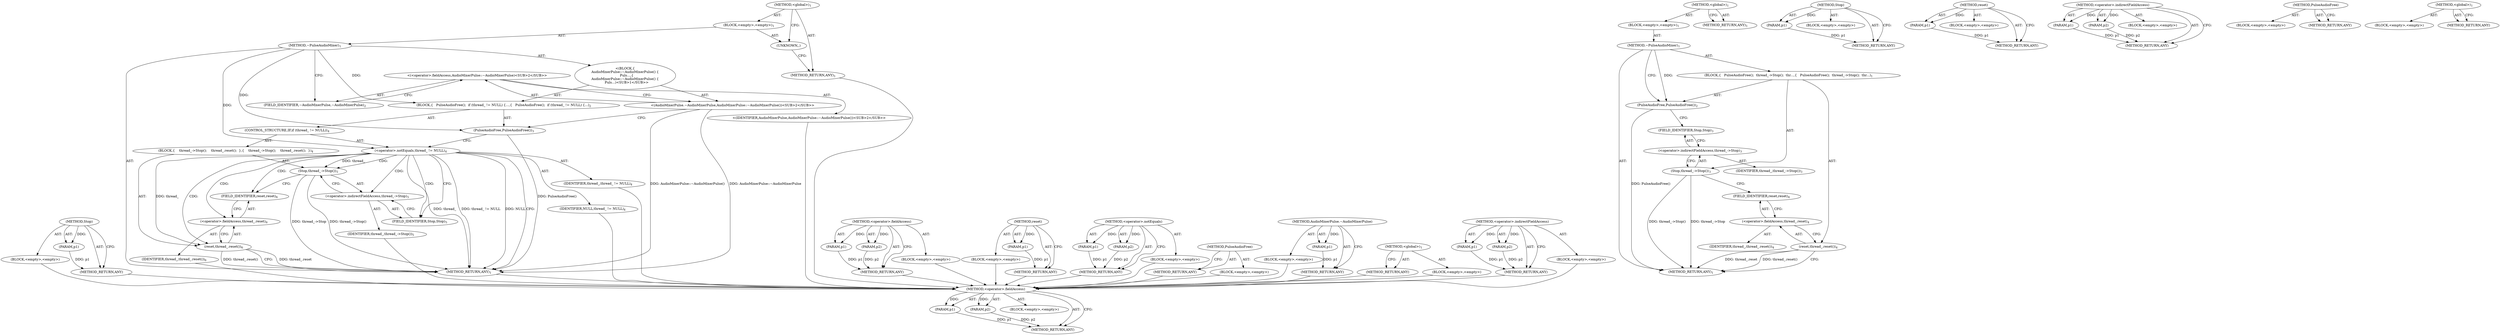 digraph "&lt;operator&gt;.indirectFieldAccess" {
vulnerable_50 [label=<(METHOD,&lt;operator&gt;.fieldAccess)>];
vulnerable_51 [label=<(PARAM,p1)>];
vulnerable_52 [label=<(PARAM,p2)>];
vulnerable_53 [label=<(BLOCK,&lt;empty&gt;,&lt;empty&gt;)>];
vulnerable_54 [label=<(METHOD_RETURN,ANY)>];
vulnerable_6 [label=<(METHOD,&lt;global&gt;)<SUB>1</SUB>>];
vulnerable_7 [label=<(BLOCK,&lt;empty&gt;,&lt;empty&gt;)<SUB>1</SUB>>];
vulnerable_8 [label=<(METHOD,~PulseAudioMixer)<SUB>1</SUB>>];
vulnerable_9 [label=<(BLOCK,{
   PulseAudioFree();
  thread_-&gt;Stop();
  thr...,{
   PulseAudioFree();
  thread_-&gt;Stop();
  thr...)<SUB>1</SUB>>];
vulnerable_10 [label=<(PulseAudioFree,PulseAudioFree())<SUB>2</SUB>>];
vulnerable_11 [label=<(Stop,thread_-&gt;Stop())<SUB>3</SUB>>];
vulnerable_12 [label=<(&lt;operator&gt;.indirectFieldAccess,thread_-&gt;Stop)<SUB>3</SUB>>];
vulnerable_13 [label=<(IDENTIFIER,thread_,thread_-&gt;Stop())<SUB>3</SUB>>];
vulnerable_14 [label=<(FIELD_IDENTIFIER,Stop,Stop)<SUB>3</SUB>>];
vulnerable_15 [label=<(reset,thread_.reset())<SUB>4</SUB>>];
vulnerable_16 [label=<(&lt;operator&gt;.fieldAccess,thread_.reset)<SUB>4</SUB>>];
vulnerable_17 [label=<(IDENTIFIER,thread_,thread_.reset())<SUB>4</SUB>>];
vulnerable_18 [label=<(FIELD_IDENTIFIER,reset,reset)<SUB>4</SUB>>];
vulnerable_19 [label=<(METHOD_RETURN,ANY)<SUB>1</SUB>>];
vulnerable_21 [label=<(METHOD_RETURN,ANY)<SUB>1</SUB>>];
vulnerable_37 [label=<(METHOD,Stop)>];
vulnerable_38 [label=<(PARAM,p1)>];
vulnerable_39 [label=<(BLOCK,&lt;empty&gt;,&lt;empty&gt;)>];
vulnerable_40 [label=<(METHOD_RETURN,ANY)>];
vulnerable_46 [label=<(METHOD,reset)>];
vulnerable_47 [label=<(PARAM,p1)>];
vulnerable_48 [label=<(BLOCK,&lt;empty&gt;,&lt;empty&gt;)>];
vulnerable_49 [label=<(METHOD_RETURN,ANY)>];
vulnerable_41 [label=<(METHOD,&lt;operator&gt;.indirectFieldAccess)>];
vulnerable_42 [label=<(PARAM,p1)>];
vulnerable_43 [label=<(PARAM,p2)>];
vulnerable_44 [label=<(BLOCK,&lt;empty&gt;,&lt;empty&gt;)>];
vulnerable_45 [label=<(METHOD_RETURN,ANY)>];
vulnerable_34 [label=<(METHOD,PulseAudioFree)>];
vulnerable_35 [label=<(BLOCK,&lt;empty&gt;,&lt;empty&gt;)>];
vulnerable_36 [label=<(METHOD_RETURN,ANY)>];
vulnerable_28 [label=<(METHOD,&lt;global&gt;)<SUB>1</SUB>>];
vulnerable_29 [label=<(BLOCK,&lt;empty&gt;,&lt;empty&gt;)>];
vulnerable_30 [label=<(METHOD_RETURN,ANY)>];
fixed_62 [label=<(METHOD,Stop)>];
fixed_63 [label=<(PARAM,p1)>];
fixed_64 [label=<(BLOCK,&lt;empty&gt;,&lt;empty&gt;)>];
fixed_65 [label=<(METHOD_RETURN,ANY)>];
fixed_6 [label=<(METHOD,&lt;global&gt;)<SUB>1</SUB>>];
fixed_7 [label=<(BLOCK,&lt;empty&gt;,&lt;empty&gt;)<SUB>1</SUB>>];
fixed_8 [label=<(METHOD,~PulseAudioMixer)<SUB>1</SUB>>];
fixed_9 [label="<(BLOCK,{
AudioMixerPulse::~AudioMixerPulse() {
   Puls...,{
AudioMixerPulse::~AudioMixerPulse() {
   Puls...)<SUB>1</SUB>>"];
fixed_10 [label="<(AudioMixerPulse.~AudioMixerPulse,AudioMixerPulse::~AudioMixerPulse())<SUB>2</SUB>>"];
fixed_11 [label="<(&lt;operator&gt;.fieldAccess,AudioMixerPulse::~AudioMixerPulse)<SUB>2</SUB>>"];
fixed_12 [label="<(IDENTIFIER,AudioMixerPulse,AudioMixerPulse::~AudioMixerPulse())<SUB>2</SUB>>"];
fixed_13 [label=<(FIELD_IDENTIFIER,~AudioMixerPulse,~AudioMixerPulse)<SUB>2</SUB>>];
fixed_14 [label=<(BLOCK,{
   PulseAudioFree();
  if (thread_ != NULL) {...,{
   PulseAudioFree();
  if (thread_ != NULL) {...)<SUB>2</SUB>>];
fixed_15 [label=<(PulseAudioFree,PulseAudioFree())<SUB>3</SUB>>];
fixed_16 [label=<(CONTROL_STRUCTURE,IF,if (thread_ != NULL))<SUB>4</SUB>>];
fixed_17 [label=<(&lt;operator&gt;.notEquals,thread_ != NULL)<SUB>4</SUB>>];
fixed_18 [label=<(IDENTIFIER,thread_,thread_ != NULL)<SUB>4</SUB>>];
fixed_19 [label=<(IDENTIFIER,NULL,thread_ != NULL)<SUB>4</SUB>>];
fixed_20 [label=<(BLOCK,{
    thread_-&gt;Stop();
    thread_.reset();
  },{
    thread_-&gt;Stop();
    thread_.reset();
  })<SUB>4</SUB>>];
fixed_21 [label=<(Stop,thread_-&gt;Stop())<SUB>5</SUB>>];
fixed_22 [label=<(&lt;operator&gt;.indirectFieldAccess,thread_-&gt;Stop)<SUB>5</SUB>>];
fixed_23 [label=<(IDENTIFIER,thread_,thread_-&gt;Stop())<SUB>5</SUB>>];
fixed_24 [label=<(FIELD_IDENTIFIER,Stop,Stop)<SUB>5</SUB>>];
fixed_25 [label=<(reset,thread_.reset())<SUB>6</SUB>>];
fixed_26 [label=<(&lt;operator&gt;.fieldAccess,thread_.reset)<SUB>6</SUB>>];
fixed_27 [label=<(IDENTIFIER,thread_,thread_.reset())<SUB>6</SUB>>];
fixed_28 [label=<(FIELD_IDENTIFIER,reset,reset)<SUB>6</SUB>>];
fixed_29 [label=<(METHOD_RETURN,ANY)<SUB>1</SUB>>];
fixed_31 [label=<(UNKNOWN,,)>];
fixed_32 [label=<(METHOD_RETURN,ANY)<SUB>1</SUB>>];
fixed_49 [label=<(METHOD,&lt;operator&gt;.fieldAccess)>];
fixed_50 [label=<(PARAM,p1)>];
fixed_51 [label=<(PARAM,p2)>];
fixed_52 [label=<(BLOCK,&lt;empty&gt;,&lt;empty&gt;)>];
fixed_53 [label=<(METHOD_RETURN,ANY)>];
fixed_71 [label=<(METHOD,reset)>];
fixed_72 [label=<(PARAM,p1)>];
fixed_73 [label=<(BLOCK,&lt;empty&gt;,&lt;empty&gt;)>];
fixed_74 [label=<(METHOD_RETURN,ANY)>];
fixed_57 [label=<(METHOD,&lt;operator&gt;.notEquals)>];
fixed_58 [label=<(PARAM,p1)>];
fixed_59 [label=<(PARAM,p2)>];
fixed_60 [label=<(BLOCK,&lt;empty&gt;,&lt;empty&gt;)>];
fixed_61 [label=<(METHOD_RETURN,ANY)>];
fixed_54 [label=<(METHOD,PulseAudioFree)>];
fixed_55 [label=<(BLOCK,&lt;empty&gt;,&lt;empty&gt;)>];
fixed_56 [label=<(METHOD_RETURN,ANY)>];
fixed_45 [label=<(METHOD,AudioMixerPulse.~AudioMixerPulse)>];
fixed_46 [label=<(PARAM,p1)>];
fixed_47 [label=<(BLOCK,&lt;empty&gt;,&lt;empty&gt;)>];
fixed_48 [label=<(METHOD_RETURN,ANY)>];
fixed_39 [label=<(METHOD,&lt;global&gt;)<SUB>1</SUB>>];
fixed_40 [label=<(BLOCK,&lt;empty&gt;,&lt;empty&gt;)>];
fixed_41 [label=<(METHOD_RETURN,ANY)>];
fixed_66 [label=<(METHOD,&lt;operator&gt;.indirectFieldAccess)>];
fixed_67 [label=<(PARAM,p1)>];
fixed_68 [label=<(PARAM,p2)>];
fixed_69 [label=<(BLOCK,&lt;empty&gt;,&lt;empty&gt;)>];
fixed_70 [label=<(METHOD_RETURN,ANY)>];
vulnerable_50 -> vulnerable_51  [key=0, label="AST: "];
vulnerable_50 -> vulnerable_51  [key=1, label="DDG: "];
vulnerable_50 -> vulnerable_53  [key=0, label="AST: "];
vulnerable_50 -> vulnerable_52  [key=0, label="AST: "];
vulnerable_50 -> vulnerable_52  [key=1, label="DDG: "];
vulnerable_50 -> vulnerable_54  [key=0, label="AST: "];
vulnerable_50 -> vulnerable_54  [key=1, label="CFG: "];
vulnerable_51 -> vulnerable_54  [key=0, label="DDG: p1"];
vulnerable_52 -> vulnerable_54  [key=0, label="DDG: p2"];
vulnerable_6 -> vulnerable_7  [key=0, label="AST: "];
vulnerable_6 -> vulnerable_21  [key=0, label="AST: "];
vulnerable_6 -> vulnerable_21  [key=1, label="CFG: "];
vulnerable_7 -> vulnerable_8  [key=0, label="AST: "];
vulnerable_8 -> vulnerable_9  [key=0, label="AST: "];
vulnerable_8 -> vulnerable_19  [key=0, label="AST: "];
vulnerable_8 -> vulnerable_10  [key=0, label="CFG: "];
vulnerable_8 -> vulnerable_10  [key=1, label="DDG: "];
vulnerable_9 -> vulnerable_10  [key=0, label="AST: "];
vulnerable_9 -> vulnerable_11  [key=0, label="AST: "];
vulnerable_9 -> vulnerable_15  [key=0, label="AST: "];
vulnerable_10 -> vulnerable_14  [key=0, label="CFG: "];
vulnerable_10 -> vulnerable_19  [key=0, label="DDG: PulseAudioFree()"];
vulnerable_11 -> vulnerable_12  [key=0, label="AST: "];
vulnerable_11 -> vulnerable_18  [key=0, label="CFG: "];
vulnerable_11 -> vulnerable_19  [key=0, label="DDG: thread_-&gt;Stop"];
vulnerable_11 -> vulnerable_19  [key=1, label="DDG: thread_-&gt;Stop()"];
vulnerable_12 -> vulnerable_13  [key=0, label="AST: "];
vulnerable_12 -> vulnerable_14  [key=0, label="AST: "];
vulnerable_12 -> vulnerable_11  [key=0, label="CFG: "];
vulnerable_14 -> vulnerable_12  [key=0, label="CFG: "];
vulnerable_15 -> vulnerable_16  [key=0, label="AST: "];
vulnerable_15 -> vulnerable_19  [key=0, label="CFG: "];
vulnerable_15 -> vulnerable_19  [key=1, label="DDG: thread_.reset"];
vulnerable_15 -> vulnerable_19  [key=2, label="DDG: thread_.reset()"];
vulnerable_16 -> vulnerable_17  [key=0, label="AST: "];
vulnerable_16 -> vulnerable_18  [key=0, label="AST: "];
vulnerable_16 -> vulnerable_15  [key=0, label="CFG: "];
vulnerable_18 -> vulnerable_16  [key=0, label="CFG: "];
vulnerable_37 -> vulnerable_38  [key=0, label="AST: "];
vulnerable_37 -> vulnerable_38  [key=1, label="DDG: "];
vulnerable_37 -> vulnerable_39  [key=0, label="AST: "];
vulnerable_37 -> vulnerable_40  [key=0, label="AST: "];
vulnerable_37 -> vulnerable_40  [key=1, label="CFG: "];
vulnerable_38 -> vulnerable_40  [key=0, label="DDG: p1"];
vulnerable_46 -> vulnerable_47  [key=0, label="AST: "];
vulnerable_46 -> vulnerable_47  [key=1, label="DDG: "];
vulnerable_46 -> vulnerable_48  [key=0, label="AST: "];
vulnerable_46 -> vulnerable_49  [key=0, label="AST: "];
vulnerable_46 -> vulnerable_49  [key=1, label="CFG: "];
vulnerable_47 -> vulnerable_49  [key=0, label="DDG: p1"];
vulnerable_41 -> vulnerable_42  [key=0, label="AST: "];
vulnerable_41 -> vulnerable_42  [key=1, label="DDG: "];
vulnerable_41 -> vulnerable_44  [key=0, label="AST: "];
vulnerable_41 -> vulnerable_43  [key=0, label="AST: "];
vulnerable_41 -> vulnerable_43  [key=1, label="DDG: "];
vulnerable_41 -> vulnerable_45  [key=0, label="AST: "];
vulnerable_41 -> vulnerable_45  [key=1, label="CFG: "];
vulnerable_42 -> vulnerable_45  [key=0, label="DDG: p1"];
vulnerable_43 -> vulnerable_45  [key=0, label="DDG: p2"];
vulnerable_34 -> vulnerable_35  [key=0, label="AST: "];
vulnerable_34 -> vulnerable_36  [key=0, label="AST: "];
vulnerable_34 -> vulnerable_36  [key=1, label="CFG: "];
vulnerable_28 -> vulnerable_29  [key=0, label="AST: "];
vulnerable_28 -> vulnerable_30  [key=0, label="AST: "];
vulnerable_28 -> vulnerable_30  [key=1, label="CFG: "];
fixed_62 -> fixed_63  [key=0, label="AST: "];
fixed_62 -> fixed_63  [key=1, label="DDG: "];
fixed_62 -> fixed_64  [key=0, label="AST: "];
fixed_62 -> fixed_65  [key=0, label="AST: "];
fixed_62 -> fixed_65  [key=1, label="CFG: "];
fixed_63 -> fixed_65  [key=0, label="DDG: p1"];
fixed_64 -> vulnerable_50  [key=0];
fixed_65 -> vulnerable_50  [key=0];
fixed_6 -> fixed_7  [key=0, label="AST: "];
fixed_6 -> fixed_32  [key=0, label="AST: "];
fixed_6 -> fixed_31  [key=0, label="CFG: "];
fixed_7 -> fixed_8  [key=0, label="AST: "];
fixed_7 -> fixed_31  [key=0, label="AST: "];
fixed_8 -> fixed_9  [key=0, label="AST: "];
fixed_8 -> fixed_29  [key=0, label="AST: "];
fixed_8 -> fixed_13  [key=0, label="CFG: "];
fixed_8 -> fixed_14  [key=0, label="DDG: "];
fixed_8 -> fixed_15  [key=0, label="DDG: "];
fixed_8 -> fixed_17  [key=0, label="DDG: "];
fixed_9 -> fixed_10  [key=0, label="AST: "];
fixed_9 -> fixed_14  [key=0, label="AST: "];
fixed_10 -> fixed_11  [key=0, label="AST: "];
fixed_10 -> fixed_15  [key=0, label="CFG: "];
fixed_10 -> fixed_29  [key=0, label="DDG: AudioMixerPulse::~AudioMixerPulse"];
fixed_10 -> fixed_29  [key=1, label="DDG: AudioMixerPulse::~AudioMixerPulse()"];
fixed_11 -> fixed_12  [key=0, label="AST: "];
fixed_11 -> fixed_13  [key=0, label="AST: "];
fixed_11 -> fixed_10  [key=0, label="CFG: "];
fixed_12 -> vulnerable_50  [key=0];
fixed_13 -> fixed_11  [key=0, label="CFG: "];
fixed_14 -> fixed_15  [key=0, label="AST: "];
fixed_14 -> fixed_16  [key=0, label="AST: "];
fixed_15 -> fixed_17  [key=0, label="CFG: "];
fixed_15 -> fixed_29  [key=0, label="DDG: PulseAudioFree()"];
fixed_16 -> fixed_17  [key=0, label="AST: "];
fixed_16 -> fixed_20  [key=0, label="AST: "];
fixed_17 -> fixed_18  [key=0, label="AST: "];
fixed_17 -> fixed_19  [key=0, label="AST: "];
fixed_17 -> fixed_24  [key=0, label="CFG: "];
fixed_17 -> fixed_24  [key=1, label="CDG: "];
fixed_17 -> fixed_29  [key=0, label="CFG: "];
fixed_17 -> fixed_29  [key=1, label="DDG: thread_"];
fixed_17 -> fixed_29  [key=2, label="DDG: thread_ != NULL"];
fixed_17 -> fixed_29  [key=3, label="DDG: NULL"];
fixed_17 -> fixed_21  [key=0, label="DDG: thread_"];
fixed_17 -> fixed_21  [key=1, label="CDG: "];
fixed_17 -> fixed_25  [key=0, label="DDG: thread_"];
fixed_17 -> fixed_25  [key=1, label="CDG: "];
fixed_17 -> fixed_22  [key=0, label="CDG: "];
fixed_17 -> fixed_26  [key=0, label="CDG: "];
fixed_17 -> fixed_28  [key=0, label="CDG: "];
fixed_18 -> vulnerable_50  [key=0];
fixed_19 -> vulnerable_50  [key=0];
fixed_20 -> fixed_21  [key=0, label="AST: "];
fixed_20 -> fixed_25  [key=0, label="AST: "];
fixed_21 -> fixed_22  [key=0, label="AST: "];
fixed_21 -> fixed_28  [key=0, label="CFG: "];
fixed_21 -> fixed_29  [key=0, label="DDG: thread_-&gt;Stop"];
fixed_21 -> fixed_29  [key=1, label="DDG: thread_-&gt;Stop()"];
fixed_22 -> fixed_23  [key=0, label="AST: "];
fixed_22 -> fixed_24  [key=0, label="AST: "];
fixed_22 -> fixed_21  [key=0, label="CFG: "];
fixed_23 -> vulnerable_50  [key=0];
fixed_24 -> fixed_22  [key=0, label="CFG: "];
fixed_25 -> fixed_26  [key=0, label="AST: "];
fixed_25 -> fixed_29  [key=0, label="CFG: "];
fixed_25 -> fixed_29  [key=1, label="DDG: thread_.reset"];
fixed_25 -> fixed_29  [key=2, label="DDG: thread_.reset()"];
fixed_26 -> fixed_27  [key=0, label="AST: "];
fixed_26 -> fixed_28  [key=0, label="AST: "];
fixed_26 -> fixed_25  [key=0, label="CFG: "];
fixed_27 -> vulnerable_50  [key=0];
fixed_28 -> fixed_26  [key=0, label="CFG: "];
fixed_29 -> vulnerable_50  [key=0];
fixed_31 -> fixed_32  [key=0, label="CFG: "];
fixed_32 -> vulnerable_50  [key=0];
fixed_49 -> fixed_50  [key=0, label="AST: "];
fixed_49 -> fixed_50  [key=1, label="DDG: "];
fixed_49 -> fixed_52  [key=0, label="AST: "];
fixed_49 -> fixed_51  [key=0, label="AST: "];
fixed_49 -> fixed_51  [key=1, label="DDG: "];
fixed_49 -> fixed_53  [key=0, label="AST: "];
fixed_49 -> fixed_53  [key=1, label="CFG: "];
fixed_50 -> fixed_53  [key=0, label="DDG: p1"];
fixed_51 -> fixed_53  [key=0, label="DDG: p2"];
fixed_52 -> vulnerable_50  [key=0];
fixed_53 -> vulnerable_50  [key=0];
fixed_71 -> fixed_72  [key=0, label="AST: "];
fixed_71 -> fixed_72  [key=1, label="DDG: "];
fixed_71 -> fixed_73  [key=0, label="AST: "];
fixed_71 -> fixed_74  [key=0, label="AST: "];
fixed_71 -> fixed_74  [key=1, label="CFG: "];
fixed_72 -> fixed_74  [key=0, label="DDG: p1"];
fixed_73 -> vulnerable_50  [key=0];
fixed_74 -> vulnerable_50  [key=0];
fixed_57 -> fixed_58  [key=0, label="AST: "];
fixed_57 -> fixed_58  [key=1, label="DDG: "];
fixed_57 -> fixed_60  [key=0, label="AST: "];
fixed_57 -> fixed_59  [key=0, label="AST: "];
fixed_57 -> fixed_59  [key=1, label="DDG: "];
fixed_57 -> fixed_61  [key=0, label="AST: "];
fixed_57 -> fixed_61  [key=1, label="CFG: "];
fixed_58 -> fixed_61  [key=0, label="DDG: p1"];
fixed_59 -> fixed_61  [key=0, label="DDG: p2"];
fixed_60 -> vulnerable_50  [key=0];
fixed_61 -> vulnerable_50  [key=0];
fixed_54 -> fixed_55  [key=0, label="AST: "];
fixed_54 -> fixed_56  [key=0, label="AST: "];
fixed_54 -> fixed_56  [key=1, label="CFG: "];
fixed_55 -> vulnerable_50  [key=0];
fixed_56 -> vulnerable_50  [key=0];
fixed_45 -> fixed_46  [key=0, label="AST: "];
fixed_45 -> fixed_46  [key=1, label="DDG: "];
fixed_45 -> fixed_47  [key=0, label="AST: "];
fixed_45 -> fixed_48  [key=0, label="AST: "];
fixed_45 -> fixed_48  [key=1, label="CFG: "];
fixed_46 -> fixed_48  [key=0, label="DDG: p1"];
fixed_47 -> vulnerable_50  [key=0];
fixed_48 -> vulnerable_50  [key=0];
fixed_39 -> fixed_40  [key=0, label="AST: "];
fixed_39 -> fixed_41  [key=0, label="AST: "];
fixed_39 -> fixed_41  [key=1, label="CFG: "];
fixed_40 -> vulnerable_50  [key=0];
fixed_41 -> vulnerable_50  [key=0];
fixed_66 -> fixed_67  [key=0, label="AST: "];
fixed_66 -> fixed_67  [key=1, label="DDG: "];
fixed_66 -> fixed_69  [key=0, label="AST: "];
fixed_66 -> fixed_68  [key=0, label="AST: "];
fixed_66 -> fixed_68  [key=1, label="DDG: "];
fixed_66 -> fixed_70  [key=0, label="AST: "];
fixed_66 -> fixed_70  [key=1, label="CFG: "];
fixed_67 -> fixed_70  [key=0, label="DDG: p1"];
fixed_68 -> fixed_70  [key=0, label="DDG: p2"];
fixed_69 -> vulnerable_50  [key=0];
fixed_70 -> vulnerable_50  [key=0];
}
